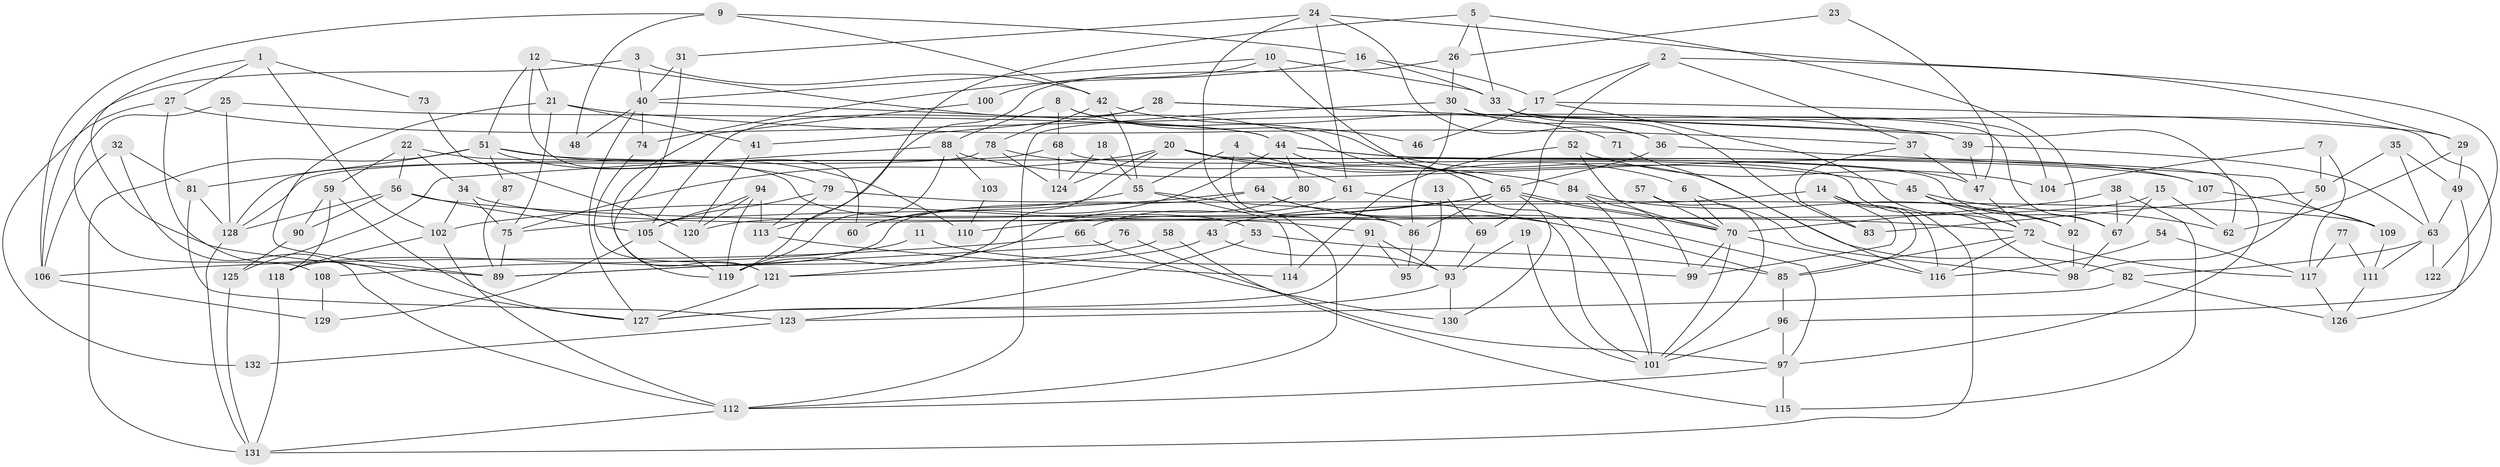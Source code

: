 // coarse degree distribution, {4: 0.26436781609195403, 8: 0.034482758620689655, 3: 0.13793103448275862, 6: 0.13793103448275862, 9: 0.022988505747126436, 5: 0.09195402298850575, 7: 0.13793103448275862, 2: 0.12643678160919541, 10: 0.034482758620689655, 12: 0.011494252873563218}
// Generated by graph-tools (version 1.1) at 2025/23/03/03/25 07:23:56]
// undirected, 132 vertices, 264 edges
graph export_dot {
graph [start="1"]
  node [color=gray90,style=filled];
  1;
  2;
  3;
  4;
  5;
  6;
  7;
  8;
  9;
  10;
  11;
  12;
  13;
  14;
  15;
  16;
  17;
  18;
  19;
  20;
  21;
  22;
  23;
  24;
  25;
  26;
  27;
  28;
  29;
  30;
  31;
  32;
  33;
  34;
  35;
  36;
  37;
  38;
  39;
  40;
  41;
  42;
  43;
  44;
  45;
  46;
  47;
  48;
  49;
  50;
  51;
  52;
  53;
  54;
  55;
  56;
  57;
  58;
  59;
  60;
  61;
  62;
  63;
  64;
  65;
  66;
  67;
  68;
  69;
  70;
  71;
  72;
  73;
  74;
  75;
  76;
  77;
  78;
  79;
  80;
  81;
  82;
  83;
  84;
  85;
  86;
  87;
  88;
  89;
  90;
  91;
  92;
  93;
  94;
  95;
  96;
  97;
  98;
  99;
  100;
  101;
  102;
  103;
  104;
  105;
  106;
  107;
  108;
  109;
  110;
  111;
  112;
  113;
  114;
  115;
  116;
  117;
  118;
  119;
  120;
  121;
  122;
  123;
  124;
  125;
  126;
  127;
  128;
  129;
  130;
  131;
  132;
  1 -- 102;
  1 -- 89;
  1 -- 27;
  1 -- 73;
  2 -- 37;
  2 -- 17;
  2 -- 69;
  2 -- 122;
  3 -- 40;
  3 -- 106;
  3 -- 42;
  4 -- 55;
  4 -- 6;
  4 -- 86;
  5 -- 92;
  5 -- 33;
  5 -- 26;
  5 -- 119;
  6 -- 98;
  6 -- 70;
  7 -- 50;
  7 -- 117;
  7 -- 104;
  8 -- 68;
  8 -- 82;
  8 -- 46;
  8 -- 88;
  9 -- 42;
  9 -- 16;
  9 -- 48;
  9 -- 106;
  10 -- 40;
  10 -- 65;
  10 -- 33;
  10 -- 100;
  11 -- 99;
  11 -- 108;
  12 -- 51;
  12 -- 65;
  12 -- 21;
  12 -- 60;
  13 -- 95;
  13 -- 69;
  14 -- 116;
  14 -- 43;
  14 -- 85;
  14 -- 99;
  14 -- 131;
  15 -- 120;
  15 -- 67;
  15 -- 62;
  16 -- 17;
  16 -- 33;
  16 -- 74;
  17 -- 29;
  17 -- 72;
  17 -- 46;
  18 -- 124;
  18 -- 55;
  19 -- 101;
  19 -- 93;
  20 -- 119;
  20 -- 61;
  20 -- 45;
  20 -- 75;
  20 -- 97;
  20 -- 124;
  21 -- 75;
  21 -- 37;
  21 -- 41;
  21 -- 89;
  22 -- 56;
  22 -- 34;
  22 -- 53;
  22 -- 59;
  23 -- 47;
  23 -- 26;
  24 -- 112;
  24 -- 36;
  24 -- 29;
  24 -- 31;
  24 -- 61;
  25 -- 44;
  25 -- 128;
  25 -- 108;
  26 -- 113;
  26 -- 30;
  27 -- 127;
  27 -- 39;
  27 -- 132;
  28 -- 39;
  28 -- 105;
  28 -- 41;
  28 -- 62;
  29 -- 62;
  29 -- 49;
  30 -- 112;
  30 -- 36;
  30 -- 67;
  30 -- 86;
  31 -- 40;
  31 -- 121;
  32 -- 112;
  32 -- 81;
  32 -- 106;
  33 -- 96;
  33 -- 83;
  33 -- 104;
  34 -- 75;
  34 -- 102;
  34 -- 91;
  35 -- 50;
  35 -- 63;
  35 -- 49;
  36 -- 65;
  36 -- 109;
  37 -- 47;
  37 -- 83;
  38 -- 70;
  38 -- 67;
  38 -- 115;
  39 -- 47;
  39 -- 63;
  40 -- 44;
  40 -- 74;
  40 -- 48;
  40 -- 127;
  41 -- 120;
  42 -- 78;
  42 -- 55;
  42 -- 71;
  43 -- 121;
  43 -- 93;
  44 -- 60;
  44 -- 101;
  44 -- 47;
  44 -- 67;
  44 -- 80;
  45 -- 62;
  45 -- 72;
  45 -- 92;
  47 -- 72;
  49 -- 63;
  49 -- 126;
  50 -- 83;
  50 -- 98;
  51 -- 131;
  51 -- 107;
  51 -- 79;
  51 -- 81;
  51 -- 87;
  51 -- 110;
  52 -- 104;
  52 -- 70;
  52 -- 114;
  53 -- 85;
  53 -- 123;
  54 -- 117;
  54 -- 116;
  55 -- 86;
  55 -- 60;
  55 -- 114;
  56 -- 72;
  56 -- 105;
  56 -- 90;
  56 -- 128;
  57 -- 70;
  57 -- 101;
  58 -- 115;
  58 -- 89;
  59 -- 90;
  59 -- 118;
  59 -- 127;
  61 -- 66;
  61 -- 101;
  63 -- 82;
  63 -- 111;
  63 -- 122;
  64 -- 118;
  64 -- 85;
  64 -- 75;
  64 -- 97;
  65 -- 70;
  65 -- 70;
  65 -- 86;
  65 -- 102;
  65 -- 110;
  65 -- 130;
  66 -- 106;
  66 -- 130;
  67 -- 98;
  68 -- 124;
  68 -- 128;
  68 -- 98;
  69 -- 93;
  70 -- 101;
  70 -- 99;
  70 -- 116;
  71 -- 116;
  72 -- 85;
  72 -- 116;
  72 -- 117;
  73 -- 120;
  74 -- 121;
  75 -- 89;
  76 -- 97;
  76 -- 89;
  77 -- 117;
  77 -- 111;
  78 -- 84;
  78 -- 128;
  78 -- 124;
  79 -- 109;
  79 -- 105;
  79 -- 113;
  80 -- 121;
  81 -- 128;
  81 -- 123;
  82 -- 123;
  82 -- 126;
  84 -- 99;
  84 -- 92;
  84 -- 101;
  85 -- 96;
  86 -- 95;
  87 -- 89;
  88 -- 119;
  88 -- 103;
  88 -- 107;
  88 -- 125;
  90 -- 125;
  91 -- 127;
  91 -- 93;
  91 -- 95;
  92 -- 98;
  93 -- 127;
  93 -- 130;
  94 -- 113;
  94 -- 119;
  94 -- 105;
  94 -- 120;
  96 -- 97;
  96 -- 101;
  97 -- 112;
  97 -- 115;
  100 -- 119;
  102 -- 118;
  102 -- 112;
  103 -- 110;
  105 -- 119;
  105 -- 129;
  106 -- 129;
  107 -- 109;
  108 -- 129;
  109 -- 111;
  111 -- 126;
  112 -- 131;
  113 -- 114;
  117 -- 126;
  118 -- 131;
  121 -- 127;
  123 -- 132;
  125 -- 131;
  128 -- 131;
}
